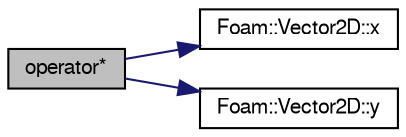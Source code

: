 digraph "operator*"
{
  bgcolor="transparent";
  edge [fontname="FreeSans",fontsize="10",labelfontname="FreeSans",labelfontsize="10"];
  node [fontname="FreeSans",fontsize="10",shape=record];
  rankdir="LR";
  Node128450 [label="operator*",height=0.2,width=0.4,color="black", fillcolor="grey75", style="filled", fontcolor="black"];
  Node128450 -> Node128451 [color="midnightblue",fontsize="10",style="solid",fontname="FreeSans"];
  Node128451 [label="Foam::Vector2D::x",height=0.2,width=0.4,color="black",URL="$a28454.html#a63327976e5a8359700064a02ae22548e"];
  Node128450 -> Node128452 [color="midnightblue",fontsize="10",style="solid",fontname="FreeSans"];
  Node128452 [label="Foam::Vector2D::y",height=0.2,width=0.4,color="black",URL="$a28454.html#a1ee865f676fbac703a49c6654dd3ad74"];
}
